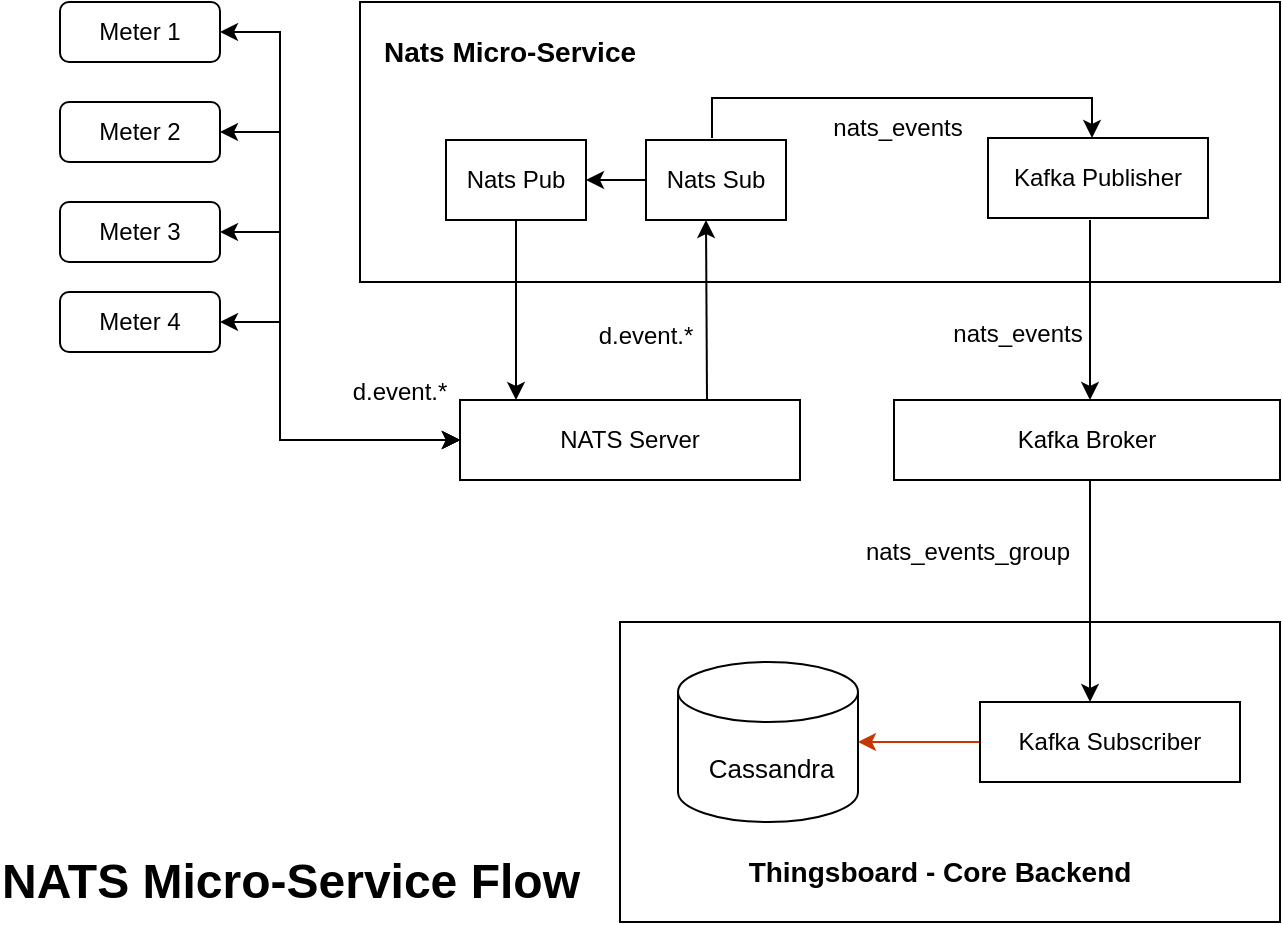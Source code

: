 <mxfile version="28.0.7">
  <diagram name="Page-1" id="SF3Yx2L3bYSZy9Uj2xYw">
    <mxGraphModel dx="872" dy="511" grid="1" gridSize="10" guides="1" tooltips="1" connect="1" arrows="1" fold="1" page="1" pageScale="1" pageWidth="850" pageHeight="1100" math="0" shadow="0">
      <root>
        <mxCell id="0" />
        <mxCell id="1" parent="0" />
        <mxCell id="tFK_bGlQ-5t8MFAgknAo-1" value="NATS Micro-Service Flow" style="text;strokeColor=none;fillColor=none;html=1;fontSize=24;fontStyle=1;verticalAlign=middle;align=center;" parent="1" vertex="1">
          <mxGeometry x="80" y="480" width="290" height="40" as="geometry" />
        </mxCell>
        <mxCell id="tFK_bGlQ-5t8MFAgknAo-9" value="NATS Server" style="rounded=0;whiteSpace=wrap;html=1;" parent="1" vertex="1">
          <mxGeometry x="310" y="259" width="170" height="40" as="geometry" />
        </mxCell>
        <mxCell id="tFK_bGlQ-5t8MFAgknAo-19" value="" style="edgeStyle=orthogonalEdgeStyle;rounded=0;orthogonalLoop=1;jettySize=auto;html=1;startArrow=classic;startFill=1;" parent="1" source="tFK_bGlQ-5t8MFAgknAo-10" edge="1">
          <mxGeometry relative="1" as="geometry">
            <mxPoint x="310" y="279" as="targetPoint" />
            <Array as="points">
              <mxPoint x="220" y="125" />
              <mxPoint x="220" y="279" />
            </Array>
          </mxGeometry>
        </mxCell>
        <mxCell id="tFK_bGlQ-5t8MFAgknAo-10" value="Meter 2" style="rounded=1;whiteSpace=wrap;html=1;" parent="1" vertex="1">
          <mxGeometry x="110" y="110" width="80" height="30" as="geometry" />
        </mxCell>
        <mxCell id="tFK_bGlQ-5t8MFAgknAo-11" value="Meter 3" style="rounded=1;whiteSpace=wrap;html=1;" parent="1" vertex="1">
          <mxGeometry x="110" y="160" width="80" height="30" as="geometry" />
        </mxCell>
        <mxCell id="tFK_bGlQ-5t8MFAgknAo-12" value="Meter 4" style="rounded=1;whiteSpace=wrap;html=1;" parent="1" vertex="1">
          <mxGeometry x="110" y="205" width="80" height="30" as="geometry" />
        </mxCell>
        <mxCell id="tFK_bGlQ-5t8MFAgknAo-15" value="Meter 1" style="rounded=1;whiteSpace=wrap;html=1;" parent="1" vertex="1">
          <mxGeometry x="110" y="60" width="80" height="30" as="geometry" />
        </mxCell>
        <mxCell id="tFK_bGlQ-5t8MFAgknAo-16" value="" style="edgeStyle=orthogonalEdgeStyle;rounded=0;orthogonalLoop=1;jettySize=auto;html=1;exitX=1;exitY=0.5;exitDx=0;exitDy=0;entryX=0;entryY=0.5;entryDx=0;entryDy=0;startArrow=classic;startFill=1;" parent="1" source="tFK_bGlQ-5t8MFAgknAo-15" target="tFK_bGlQ-5t8MFAgknAo-9" edge="1">
          <mxGeometry relative="1" as="geometry">
            <mxPoint x="240" y="284" as="sourcePoint" />
            <mxPoint x="390" y="341" as="targetPoint" />
            <Array as="points">
              <mxPoint x="220" y="75" />
              <mxPoint x="220" y="279" />
            </Array>
          </mxGeometry>
        </mxCell>
        <mxCell id="tFK_bGlQ-5t8MFAgknAo-45" value="" style="rounded=0;whiteSpace=wrap;html=1;" parent="1" vertex="1">
          <mxGeometry x="260" y="60" width="460" height="140" as="geometry" />
        </mxCell>
        <mxCell id="tFK_bGlQ-5t8MFAgknAo-17" value="" style="endArrow=classic;startArrow=classic;html=1;rounded=0;exitX=1;exitY=0.5;exitDx=0;exitDy=0;entryX=0;entryY=0.5;entryDx=0;entryDy=0;edgeStyle=orthogonalEdgeStyle;" parent="1" source="tFK_bGlQ-5t8MFAgknAo-11" target="tFK_bGlQ-5t8MFAgknAo-9" edge="1">
          <mxGeometry width="50" height="50" relative="1" as="geometry">
            <mxPoint x="470" y="294" as="sourcePoint" />
            <mxPoint x="520" y="244" as="targetPoint" />
            <Array as="points">
              <mxPoint x="220" y="175" />
              <mxPoint x="220" y="279" />
            </Array>
          </mxGeometry>
        </mxCell>
        <mxCell id="tFK_bGlQ-5t8MFAgknAo-26" value="" style="endArrow=classic;html=1;rounded=0;exitX=1;exitY=0.5;exitDx=0;exitDy=0;edgeStyle=orthogonalEdgeStyle;endFill=1;entryX=0;entryY=0.5;entryDx=0;entryDy=0;startArrow=classic;startFill=1;" parent="1" source="tFK_bGlQ-5t8MFAgknAo-12" target="tFK_bGlQ-5t8MFAgknAo-9" edge="1">
          <mxGeometry width="50" height="50" relative="1" as="geometry">
            <mxPoint x="450" y="459" as="sourcePoint" />
            <mxPoint x="300" y="279" as="targetPoint" />
            <Array as="points">
              <mxPoint x="220" y="220" />
              <mxPoint x="220" y="279" />
            </Array>
          </mxGeometry>
        </mxCell>
        <mxCell id="tFK_bGlQ-5t8MFAgknAo-39" value="Nats Sub" style="rounded=0;whiteSpace=wrap;html=1;" parent="1" vertex="1">
          <mxGeometry x="403" y="129" width="70" height="40" as="geometry" />
        </mxCell>
        <mxCell id="tFK_bGlQ-5t8MFAgknAo-41" value="" style="endArrow=classic;html=1;rounded=0;entryX=1;entryY=0.5;entryDx=0;entryDy=0;exitX=0;exitY=0.5;exitDx=0;exitDy=0;" parent="1" source="tFK_bGlQ-5t8MFAgknAo-39" target="tFK_bGlQ-5t8MFAgknAo-40" edge="1">
          <mxGeometry width="50" height="50" relative="1" as="geometry">
            <mxPoint x="473" y="269" as="sourcePoint" />
            <mxPoint x="523" y="219" as="targetPoint" />
          </mxGeometry>
        </mxCell>
        <mxCell id="tFK_bGlQ-5t8MFAgknAo-40" value="Nats Pub" style="rounded=0;whiteSpace=wrap;html=1;" parent="1" vertex="1">
          <mxGeometry x="303" y="129" width="70" height="40" as="geometry" />
        </mxCell>
        <mxCell id="tFK_bGlQ-5t8MFAgknAo-42" value="" style="endArrow=classic;html=1;rounded=0;exitX=0.75;exitY=0;exitDx=0;exitDy=0;" parent="1" edge="1">
          <mxGeometry width="50" height="50" relative="1" as="geometry">
            <mxPoint x="433.5" y="259" as="sourcePoint" />
            <mxPoint x="433" y="169" as="targetPoint" />
          </mxGeometry>
        </mxCell>
        <mxCell id="tFK_bGlQ-5t8MFAgknAo-43" value="" style="endArrow=none;html=1;rounded=0;endFill=0;startArrow=classic;startFill=1;entryX=0.5;entryY=1;entryDx=0;entryDy=0;" parent="1" target="tFK_bGlQ-5t8MFAgknAo-40" edge="1">
          <mxGeometry width="50" height="50" relative="1" as="geometry">
            <mxPoint x="338" y="259" as="sourcePoint" />
            <mxPoint x="340" y="179" as="targetPoint" />
          </mxGeometry>
        </mxCell>
        <mxCell id="tFK_bGlQ-5t8MFAgknAo-44" value="d.event.*" style="text;html=1;align=center;verticalAlign=middle;whiteSpace=wrap;rounded=0;" parent="1" vertex="1">
          <mxGeometry x="373" y="212" width="60" height="30" as="geometry" />
        </mxCell>
        <mxCell id="tFK_bGlQ-5t8MFAgknAo-46" value="Kafka Publisher" style="rounded=0;whiteSpace=wrap;html=1;" parent="1" vertex="1">
          <mxGeometry x="574" y="128" width="110" height="40" as="geometry" />
        </mxCell>
        <mxCell id="tFK_bGlQ-5t8MFAgknAo-47" value="Kafka Broker" style="rounded=0;whiteSpace=wrap;html=1;" parent="1" vertex="1">
          <mxGeometry x="527" y="259" width="193" height="40" as="geometry" />
        </mxCell>
        <mxCell id="tFK_bGlQ-5t8MFAgknAo-48" value="" style="endArrow=classic;html=1;rounded=0;exitX=0.5;exitY=0;exitDx=0;exitDy=0;entryX=0.5;entryY=0;entryDx=0;entryDy=0;edgeStyle=orthogonalEdgeStyle;" parent="1" edge="1">
          <mxGeometry width="50" height="50" relative="1" as="geometry">
            <mxPoint x="436" y="128" as="sourcePoint" />
            <mxPoint x="626" y="128" as="targetPoint" />
            <Array as="points">
              <mxPoint x="436" y="108" />
              <mxPoint x="626" y="108" />
            </Array>
          </mxGeometry>
        </mxCell>
        <mxCell id="tFK_bGlQ-5t8MFAgknAo-49" value="" style="endArrow=none;html=1;rounded=0;endFill=0;startArrow=classic;startFill=1;entryX=0.5;entryY=1;entryDx=0;entryDy=0;" parent="1" edge="1">
          <mxGeometry width="50" height="50" relative="1" as="geometry">
            <mxPoint x="625" y="259" as="sourcePoint" />
            <mxPoint x="625" y="169" as="targetPoint" />
          </mxGeometry>
        </mxCell>
        <mxCell id="tFK_bGlQ-5t8MFAgknAo-50" value="nats_events" style="text;html=1;align=center;verticalAlign=middle;whiteSpace=wrap;rounded=0;" parent="1" vertex="1">
          <mxGeometry x="499" y="108" width="60" height="30" as="geometry" />
        </mxCell>
        <mxCell id="tFK_bGlQ-5t8MFAgknAo-51" value="nats_events" style="text;html=1;align=center;verticalAlign=middle;whiteSpace=wrap;rounded=0;" parent="1" vertex="1">
          <mxGeometry x="559" y="211" width="60" height="30" as="geometry" />
        </mxCell>
        <mxCell id="tFK_bGlQ-5t8MFAgknAo-61" value="" style="rounded=0;whiteSpace=wrap;html=1;" parent="1" vertex="1">
          <mxGeometry x="390" y="370" width="330" height="150" as="geometry" />
        </mxCell>
        <mxCell id="tFK_bGlQ-5t8MFAgknAo-52" value="d.event.*" style="text;html=1;align=center;verticalAlign=middle;whiteSpace=wrap;rounded=0;" parent="1" vertex="1">
          <mxGeometry x="250" y="240" width="60" height="30" as="geometry" />
        </mxCell>
        <mxCell id="tFK_bGlQ-5t8MFAgknAo-55" value="&lt;font style=&quot;font-size: 14px;&quot;&gt;&lt;b&gt;Nats Micro-Service&lt;/b&gt;&lt;/font&gt;" style="text;html=1;align=center;verticalAlign=middle;whiteSpace=wrap;rounded=0;" parent="1" vertex="1">
          <mxGeometry x="270" y="70" width="130" height="30" as="geometry" />
        </mxCell>
        <mxCell id="tFK_bGlQ-5t8MFAgknAo-66" value="" style="rounded=0;orthogonalLoop=1;jettySize=auto;html=1;fillColor=#fa6800;strokeColor=#C73500;" parent="1" source="tFK_bGlQ-5t8MFAgknAo-56" target="tFK_bGlQ-5t8MFAgknAo-57" edge="1">
          <mxGeometry relative="1" as="geometry">
            <mxPoint x="403" y="430" as="targetPoint" />
          </mxGeometry>
        </mxCell>
        <mxCell id="tFK_bGlQ-5t8MFAgknAo-56" value="Kafka Subscriber" style="rounded=0;whiteSpace=wrap;html=1;" parent="1" vertex="1">
          <mxGeometry x="570" y="410" width="130" height="40" as="geometry" />
        </mxCell>
        <mxCell id="tFK_bGlQ-5t8MFAgknAo-57" value="&lt;font style=&quot;font-size: 13px;&quot;&gt;&amp;nbsp;Cassandra&lt;/font&gt;" style="shape=cylinder3;whiteSpace=wrap;html=1;boundedLbl=1;backgroundOutline=1;size=15;" parent="1" vertex="1">
          <mxGeometry x="419" y="390" width="90" height="80" as="geometry" />
        </mxCell>
        <mxCell id="tFK_bGlQ-5t8MFAgknAo-59" value="nats_events_group" style="text;html=1;align=center;verticalAlign=middle;whiteSpace=wrap;rounded=0;" parent="1" vertex="1">
          <mxGeometry x="509" y="320" width="110" height="30" as="geometry" />
        </mxCell>
        <mxCell id="tFK_bGlQ-5t8MFAgknAo-62" value="" style="endArrow=classic;html=1;rounded=0;exitX=0.47;exitY=1;exitDx=0;exitDy=0;exitPerimeter=0;" parent="1" edge="1">
          <mxGeometry width="50" height="50" relative="1" as="geometry">
            <mxPoint x="625" y="299" as="sourcePoint" />
            <mxPoint x="625" y="410" as="targetPoint" />
          </mxGeometry>
        </mxCell>
        <mxCell id="tFK_bGlQ-5t8MFAgknAo-67" value="&lt;font style=&quot;font-size: 14px;&quot;&gt;&lt;b&gt;Thingsboard - Core&amp;nbsp;&lt;/b&gt;&lt;/font&gt;&lt;b style=&quot;font-size: 14px; background-color: transparent; color: light-dark(rgb(0, 0, 0), rgb(255, 255, 255));&quot;&gt;Backend&lt;/b&gt;" style="text;html=1;align=center;verticalAlign=middle;whiteSpace=wrap;rounded=0;" parent="1" vertex="1">
          <mxGeometry x="450" y="470" width="200" height="50" as="geometry" />
        </mxCell>
      </root>
    </mxGraphModel>
  </diagram>
</mxfile>

